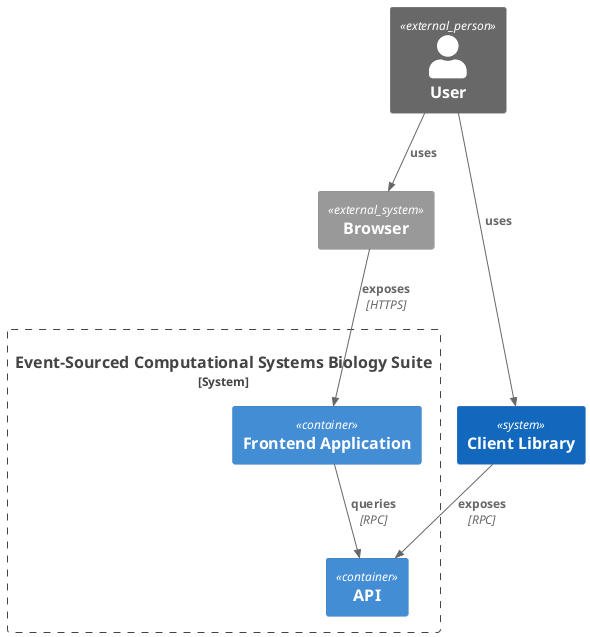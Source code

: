 @startuml
!include <C4/C4_Container>

Person_Ext(user, "User")
System_Ext(browser, "Browser")
System(client, "Client Library")

System_Boundary(es, "Event-Sourced Computational Systems Biology Suite") {
    Container(frontend, "Frontend Application")
    Container(api, "API")
}

Rel_Down(user, browser, "uses")
Rel_Down(browser, frontend, "exposes", "HTTPS")
Rel_Down(frontend, api, "queries", "RPC")

Rel_Down(user, client, "uses")
Rel_Down(client, api, "exposes", "RPC")

@enduml